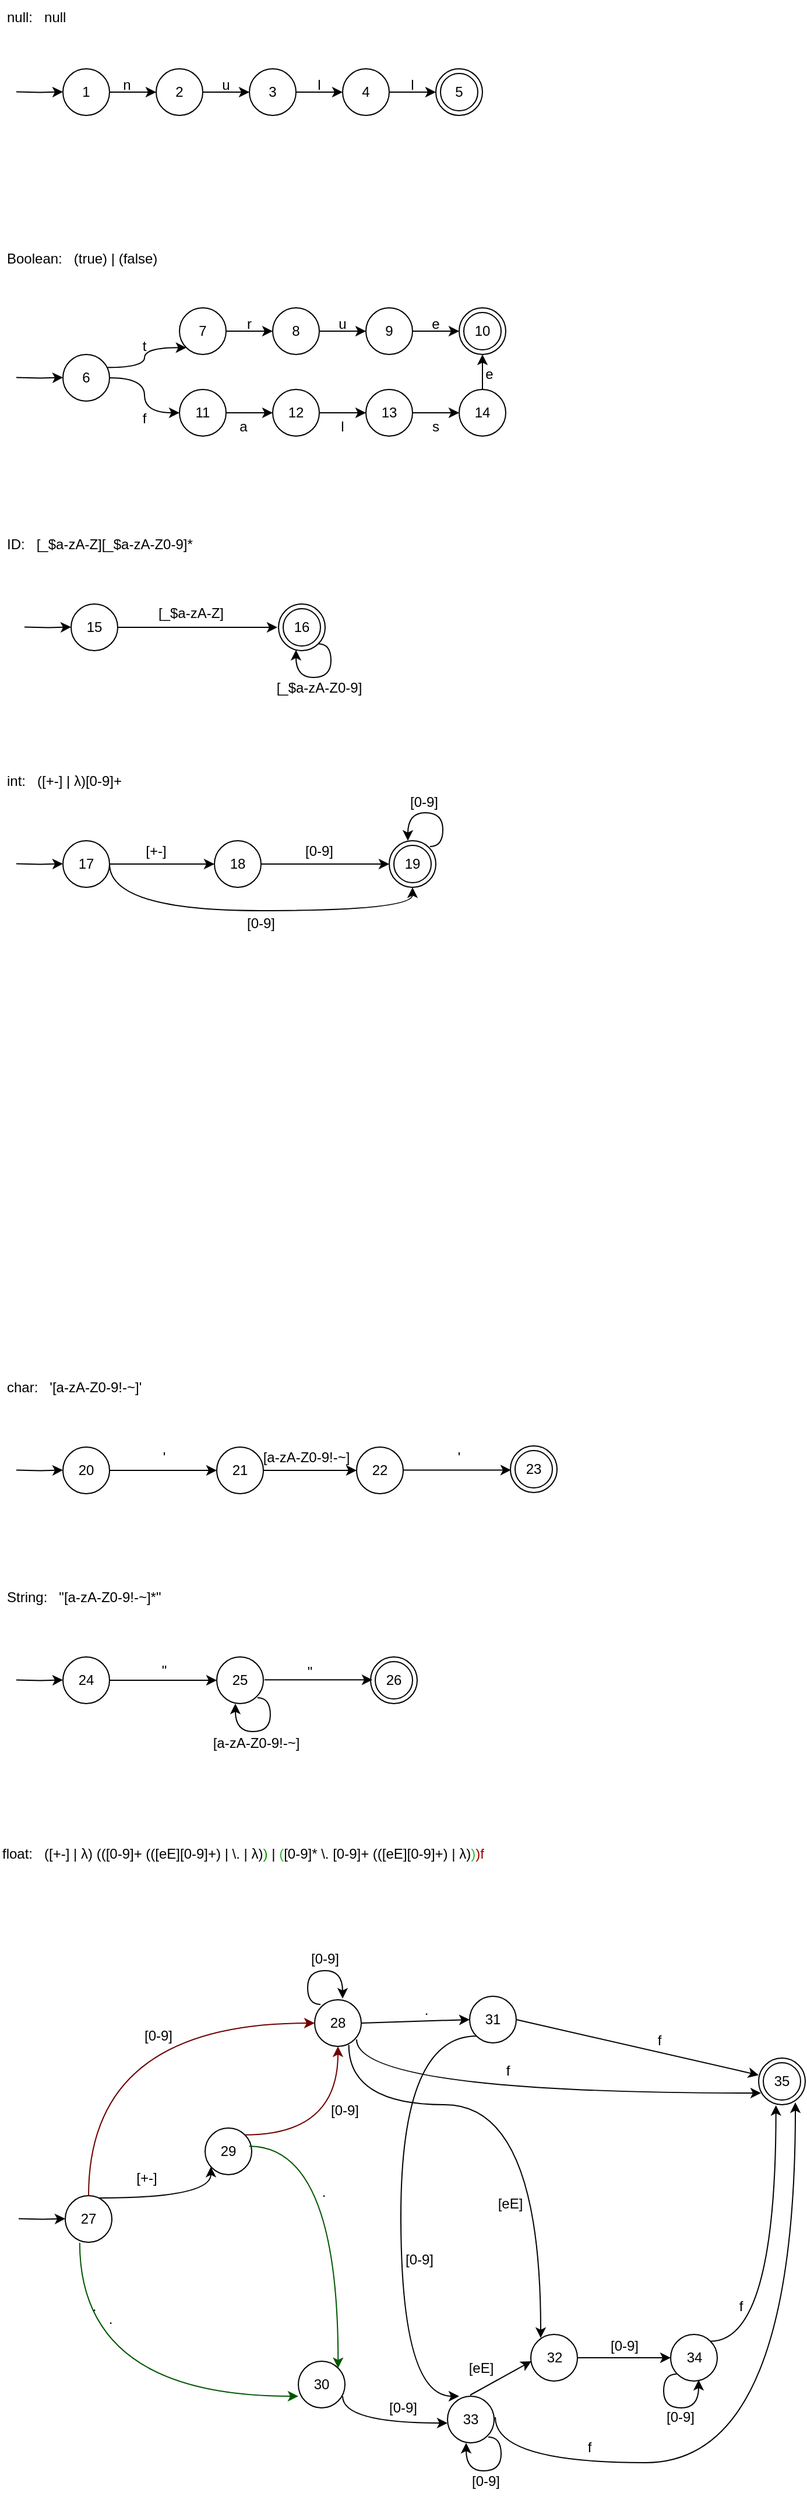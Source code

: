 <mxfile version="27.0.9">
  <diagram id="prtHgNgQTEPvFCAcTncT" name="Page-1">
    <mxGraphModel dx="1678" dy="924" grid="1" gridSize="10" guides="1" tooltips="1" connect="1" arrows="1" fold="1" page="1" pageScale="1" pageWidth="827" pageHeight="1169" math="0" shadow="0">
      <root>
        <mxCell id="0" />
        <mxCell id="1" parent="0" />
        <mxCell id="sELhnHyBY6YNZZSK1Kz5-7" value="null:&amp;nbsp; &amp;nbsp;null" style="text;html=1;align=left;verticalAlign=middle;whiteSpace=wrap;rounded=0;" parent="1" vertex="1">
          <mxGeometry x="80" y="135" width="560" height="30" as="geometry" />
        </mxCell>
        <mxCell id="sELhnHyBY6YNZZSK1Kz5-10" value="" style="edgeStyle=orthogonalEdgeStyle;rounded=0;orthogonalLoop=1;jettySize=auto;html=1;" parent="1" source="sELhnHyBY6YNZZSK1Kz5-11" edge="1">
          <mxGeometry relative="1" as="geometry">
            <mxPoint x="210" y="214" as="targetPoint" />
          </mxGeometry>
        </mxCell>
        <mxCell id="sELhnHyBY6YNZZSK1Kz5-11" value="1" style="ellipse;whiteSpace=wrap;html=1;" parent="1" vertex="1">
          <mxGeometry x="130" y="194" width="40" height="40" as="geometry" />
        </mxCell>
        <mxCell id="sELhnHyBY6YNZZSK1Kz5-15" value="" style="edgeStyle=orthogonalEdgeStyle;rounded=0;orthogonalLoop=1;jettySize=auto;html=1;" parent="1" source="sELhnHyBY6YNZZSK1Kz5-13" target="sELhnHyBY6YNZZSK1Kz5-14" edge="1">
          <mxGeometry relative="1" as="geometry" />
        </mxCell>
        <mxCell id="sELhnHyBY6YNZZSK1Kz5-13" value="2" style="ellipse;whiteSpace=wrap;html=1;" parent="1" vertex="1">
          <mxGeometry x="210" y="194" width="40" height="40" as="geometry" />
        </mxCell>
        <mxCell id="sELhnHyBY6YNZZSK1Kz5-17" value="" style="edgeStyle=orthogonalEdgeStyle;rounded=0;orthogonalLoop=1;jettySize=auto;html=1;" parent="1" source="sELhnHyBY6YNZZSK1Kz5-14" target="sELhnHyBY6YNZZSK1Kz5-16" edge="1">
          <mxGeometry relative="1" as="geometry" />
        </mxCell>
        <mxCell id="sELhnHyBY6YNZZSK1Kz5-14" value="3" style="ellipse;whiteSpace=wrap;html=1;" parent="1" vertex="1">
          <mxGeometry x="290" y="194" width="40" height="40" as="geometry" />
        </mxCell>
        <mxCell id="sELhnHyBY6YNZZSK1Kz5-21" value="" style="edgeStyle=orthogonalEdgeStyle;rounded=0;orthogonalLoop=1;jettySize=auto;html=1;" parent="1" source="sELhnHyBY6YNZZSK1Kz5-16" edge="1">
          <mxGeometry relative="1" as="geometry">
            <mxPoint x="450" y="214" as="targetPoint" />
          </mxGeometry>
        </mxCell>
        <mxCell id="sELhnHyBY6YNZZSK1Kz5-16" value="4" style="ellipse;whiteSpace=wrap;html=1;" parent="1" vertex="1">
          <mxGeometry x="370" y="194" width="40" height="40" as="geometry" />
        </mxCell>
        <mxCell id="sELhnHyBY6YNZZSK1Kz5-24" value="" style="edgeStyle=orthogonalEdgeStyle;rounded=0;orthogonalLoop=1;jettySize=auto;html=1;" parent="1" edge="1">
          <mxGeometry relative="1" as="geometry">
            <mxPoint x="130" y="213.74" as="targetPoint" />
            <mxPoint x="90" y="213.74" as="sourcePoint" />
          </mxGeometry>
        </mxCell>
        <mxCell id="sELhnHyBY6YNZZSK1Kz5-25" value="5" style="ellipse;shape=doubleEllipse;whiteSpace=wrap;html=1;aspect=fixed;" parent="1" vertex="1">
          <mxGeometry x="450" y="194" width="40" height="40" as="geometry" />
        </mxCell>
        <mxCell id="sELhnHyBY6YNZZSK1Kz5-27" value="n" style="text;html=1;align=center;verticalAlign=middle;whiteSpace=wrap;rounded=0;" parent="1" vertex="1">
          <mxGeometry x="155" y="193" width="60" height="30" as="geometry" />
        </mxCell>
        <mxCell id="sELhnHyBY6YNZZSK1Kz5-28" value="u" style="text;html=1;align=center;verticalAlign=middle;whiteSpace=wrap;rounded=0;" parent="1" vertex="1">
          <mxGeometry x="240" y="193" width="60" height="30" as="geometry" />
        </mxCell>
        <mxCell id="sELhnHyBY6YNZZSK1Kz5-29" value="l" style="text;html=1;align=center;verticalAlign=middle;whiteSpace=wrap;rounded=0;" parent="1" vertex="1">
          <mxGeometry x="320" y="193" width="60" height="30" as="geometry" />
        </mxCell>
        <mxCell id="sELhnHyBY6YNZZSK1Kz5-30" value="l" style="text;html=1;align=center;verticalAlign=middle;whiteSpace=wrap;rounded=0;" parent="1" vertex="1">
          <mxGeometry x="400" y="193" width="60" height="30" as="geometry" />
        </mxCell>
        <mxCell id="sELhnHyBY6YNZZSK1Kz5-46" value="Boolean:&amp;nbsp; &amp;nbsp;(true) | (false)" style="text;html=1;align=left;verticalAlign=middle;whiteSpace=wrap;rounded=0;" parent="1" vertex="1">
          <mxGeometry x="80" y="342" width="370" height="30" as="geometry" />
        </mxCell>
        <mxCell id="sELhnHyBY6YNZZSK1Kz5-65" value="" style="edgeStyle=orthogonalEdgeStyle;rounded=0;orthogonalLoop=1;jettySize=auto;html=1;curved=1;" parent="1" source="sELhnHyBY6YNZZSK1Kz5-48" target="sELhnHyBY6YNZZSK1Kz5-64" edge="1">
          <mxGeometry relative="1" as="geometry" />
        </mxCell>
        <mxCell id="sELhnHyBY6YNZZSK1Kz5-67" value="" style="edgeStyle=orthogonalEdgeStyle;rounded=0;orthogonalLoop=1;jettySize=auto;html=1;curved=1;entryX=0;entryY=1;entryDx=0;entryDy=0;exitX=0.94;exitY=0.279;exitDx=0;exitDy=0;exitPerimeter=0;" parent="1" source="sELhnHyBY6YNZZSK1Kz5-48" target="sELhnHyBY6YNZZSK1Kz5-50" edge="1">
          <mxGeometry relative="1" as="geometry">
            <mxPoint x="180" y="434.25" as="sourcePoint" />
            <mxPoint x="215" y="403.25" as="targetPoint" />
          </mxGeometry>
        </mxCell>
        <mxCell id="sELhnHyBY6YNZZSK1Kz5-48" value="6" style="ellipse;whiteSpace=wrap;html=1;" parent="1" vertex="1">
          <mxGeometry x="130" y="439" width="40" height="40" as="geometry" />
        </mxCell>
        <mxCell id="sELhnHyBY6YNZZSK1Kz5-49" value="" style="edgeStyle=orthogonalEdgeStyle;rounded=0;orthogonalLoop=1;jettySize=auto;html=1;" parent="1" source="sELhnHyBY6YNZZSK1Kz5-50" target="sELhnHyBY6YNZZSK1Kz5-52" edge="1">
          <mxGeometry relative="1" as="geometry" />
        </mxCell>
        <mxCell id="sELhnHyBY6YNZZSK1Kz5-50" value="7" style="ellipse;whiteSpace=wrap;html=1;" parent="1" vertex="1">
          <mxGeometry x="230" y="399" width="40" height="40" as="geometry" />
        </mxCell>
        <mxCell id="sELhnHyBY6YNZZSK1Kz5-51" value="" style="edgeStyle=orthogonalEdgeStyle;rounded=0;orthogonalLoop=1;jettySize=auto;html=1;" parent="1" source="sELhnHyBY6YNZZSK1Kz5-52" target="sELhnHyBY6YNZZSK1Kz5-54" edge="1">
          <mxGeometry relative="1" as="geometry" />
        </mxCell>
        <mxCell id="sELhnHyBY6YNZZSK1Kz5-52" value="8" style="ellipse;whiteSpace=wrap;html=1;" parent="1" vertex="1">
          <mxGeometry x="310" y="399" width="40" height="40" as="geometry" />
        </mxCell>
        <mxCell id="sELhnHyBY6YNZZSK1Kz5-53" value="" style="edgeStyle=orthogonalEdgeStyle;rounded=0;orthogonalLoop=1;jettySize=auto;html=1;" parent="1" source="sELhnHyBY6YNZZSK1Kz5-54" edge="1">
          <mxGeometry relative="1" as="geometry">
            <mxPoint x="470" y="419" as="targetPoint" />
          </mxGeometry>
        </mxCell>
        <mxCell id="sELhnHyBY6YNZZSK1Kz5-54" value="9" style="ellipse;whiteSpace=wrap;html=1;" parent="1" vertex="1">
          <mxGeometry x="390" y="399" width="40" height="40" as="geometry" />
        </mxCell>
        <mxCell id="sELhnHyBY6YNZZSK1Kz5-56" value="10" style="ellipse;shape=doubleEllipse;whiteSpace=wrap;html=1;aspect=fixed;" parent="1" vertex="1">
          <mxGeometry x="470" y="399" width="40" height="40" as="geometry" />
        </mxCell>
        <mxCell id="sELhnHyBY6YNZZSK1Kz5-57" value="t" style="text;html=1;align=center;verticalAlign=middle;whiteSpace=wrap;rounded=0;" parent="1" vertex="1">
          <mxGeometry x="170" y="417" width="60" height="30" as="geometry" />
        </mxCell>
        <mxCell id="sELhnHyBY6YNZZSK1Kz5-58" value="r" style="text;html=1;align=center;verticalAlign=middle;whiteSpace=wrap;rounded=0;" parent="1" vertex="1">
          <mxGeometry x="260" y="398" width="60" height="30" as="geometry" />
        </mxCell>
        <mxCell id="sELhnHyBY6YNZZSK1Kz5-59" value="u" style="text;html=1;align=center;verticalAlign=middle;whiteSpace=wrap;rounded=0;" parent="1" vertex="1">
          <mxGeometry x="340" y="398" width="60" height="30" as="geometry" />
        </mxCell>
        <mxCell id="sELhnHyBY6YNZZSK1Kz5-60" value="e" style="text;html=1;align=center;verticalAlign=middle;whiteSpace=wrap;rounded=0;" parent="1" vertex="1">
          <mxGeometry x="420" y="398" width="60" height="30" as="geometry" />
        </mxCell>
        <mxCell id="sELhnHyBY6YNZZSK1Kz5-69" value="" style="edgeStyle=orthogonalEdgeStyle;rounded=0;orthogonalLoop=1;jettySize=auto;html=1;" parent="1" source="sELhnHyBY6YNZZSK1Kz5-64" target="sELhnHyBY6YNZZSK1Kz5-68" edge="1">
          <mxGeometry relative="1" as="geometry" />
        </mxCell>
        <mxCell id="sELhnHyBY6YNZZSK1Kz5-64" value="11" style="ellipse;whiteSpace=wrap;html=1;" parent="1" vertex="1">
          <mxGeometry x="230" y="469" width="40" height="40" as="geometry" />
        </mxCell>
        <mxCell id="sELhnHyBY6YNZZSK1Kz5-71" value="" style="edgeStyle=orthogonalEdgeStyle;rounded=0;orthogonalLoop=1;jettySize=auto;html=1;" parent="1" source="sELhnHyBY6YNZZSK1Kz5-68" target="sELhnHyBY6YNZZSK1Kz5-70" edge="1">
          <mxGeometry relative="1" as="geometry" />
        </mxCell>
        <mxCell id="sELhnHyBY6YNZZSK1Kz5-68" value="12" style="ellipse;whiteSpace=wrap;html=1;" parent="1" vertex="1">
          <mxGeometry x="310" y="469" width="40" height="40" as="geometry" />
        </mxCell>
        <mxCell id="sELhnHyBY6YNZZSK1Kz5-73" value="" style="edgeStyle=orthogonalEdgeStyle;rounded=0;orthogonalLoop=1;jettySize=auto;html=1;" parent="1" source="sELhnHyBY6YNZZSK1Kz5-70" target="sELhnHyBY6YNZZSK1Kz5-72" edge="1">
          <mxGeometry relative="1" as="geometry" />
        </mxCell>
        <mxCell id="sELhnHyBY6YNZZSK1Kz5-70" value="13" style="ellipse;whiteSpace=wrap;html=1;" parent="1" vertex="1">
          <mxGeometry x="390" y="469" width="40" height="40" as="geometry" />
        </mxCell>
        <mxCell id="sELhnHyBY6YNZZSK1Kz5-74" value="" style="edgeStyle=orthogonalEdgeStyle;rounded=0;orthogonalLoop=1;jettySize=auto;html=1;entryX=0.5;entryY=1;entryDx=0;entryDy=0;exitX=0.583;exitY=0.017;exitDx=0;exitDy=0;exitPerimeter=0;" parent="1" source="sELhnHyBY6YNZZSK1Kz5-72" target="sELhnHyBY6YNZZSK1Kz5-56" edge="1">
          <mxGeometry relative="1" as="geometry">
            <mxPoint x="350" y="569" as="sourcePoint" />
            <mxPoint x="300" y="539" as="targetPoint" />
          </mxGeometry>
        </mxCell>
        <mxCell id="sELhnHyBY6YNZZSK1Kz5-72" value="14" style="ellipse;whiteSpace=wrap;html=1;" parent="1" vertex="1">
          <mxGeometry x="470" y="469" width="40" height="40" as="geometry" />
        </mxCell>
        <mxCell id="sELhnHyBY6YNZZSK1Kz5-77" value="f" style="text;html=1;align=center;verticalAlign=middle;whiteSpace=wrap;rounded=0;" parent="1" vertex="1">
          <mxGeometry x="170" y="479" width="60" height="30" as="geometry" />
        </mxCell>
        <mxCell id="sELhnHyBY6YNZZSK1Kz5-78" value="a" style="text;html=1;align=center;verticalAlign=middle;whiteSpace=wrap;rounded=0;" parent="1" vertex="1">
          <mxGeometry x="255" y="486" width="60" height="30" as="geometry" />
        </mxCell>
        <mxCell id="sELhnHyBY6YNZZSK1Kz5-79" value="l" style="text;html=1;align=center;verticalAlign=middle;whiteSpace=wrap;rounded=0;" parent="1" vertex="1">
          <mxGeometry x="340" y="486" width="60" height="30" as="geometry" />
        </mxCell>
        <mxCell id="sELhnHyBY6YNZZSK1Kz5-80" value="s" style="text;html=1;align=center;verticalAlign=middle;whiteSpace=wrap;rounded=0;" parent="1" vertex="1">
          <mxGeometry x="420" y="486" width="60" height="30" as="geometry" />
        </mxCell>
        <mxCell id="sELhnHyBY6YNZZSK1Kz5-81" value="e" style="text;html=1;align=center;verticalAlign=middle;whiteSpace=wrap;rounded=0;" parent="1" vertex="1">
          <mxGeometry x="466" y="441" width="60" height="30" as="geometry" />
        </mxCell>
        <mxCell id="sELhnHyBY6YNZZSK1Kz5-86" value="" style="edgeStyle=orthogonalEdgeStyle;rounded=0;orthogonalLoop=1;jettySize=auto;html=1;" parent="1" edge="1">
          <mxGeometry relative="1" as="geometry">
            <mxPoint x="130" y="458.76" as="targetPoint" />
            <mxPoint x="90" y="458.76" as="sourcePoint" />
          </mxGeometry>
        </mxCell>
        <mxCell id="sELhnHyBY6YNZZSK1Kz5-87" value="ID:&amp;nbsp; &amp;nbsp;[_$a-zA-Z][_$a-zA-Z0-9]*" style="text;html=1;align=left;verticalAlign=middle;whiteSpace=wrap;rounded=0;" parent="1" vertex="1">
          <mxGeometry x="80" y="587" width="370" height="30" as="geometry" />
        </mxCell>
        <mxCell id="sELhnHyBY6YNZZSK1Kz5-117" value="" style="edgeStyle=orthogonalEdgeStyle;rounded=0;orthogonalLoop=1;jettySize=auto;html=1;entryX=0.125;entryY=0.5;entryDx=0;entryDy=0;entryPerimeter=0;" parent="1" edge="1">
          <mxGeometry relative="1" as="geometry">
            <mxPoint x="171" y="673" as="sourcePoint" />
            <mxPoint x="314" y="673" as="targetPoint" />
          </mxGeometry>
        </mxCell>
        <mxCell id="sELhnHyBY6YNZZSK1Kz5-90" value="15" style="ellipse;whiteSpace=wrap;html=1;" parent="1" vertex="1">
          <mxGeometry x="137" y="653" width="40" height="40" as="geometry" />
        </mxCell>
        <mxCell id="sELhnHyBY6YNZZSK1Kz5-97" value="16" style="ellipse;shape=doubleEllipse;whiteSpace=wrap;html=1;aspect=fixed;" parent="1" vertex="1">
          <mxGeometry x="315" y="653" width="40" height="40" as="geometry" />
        </mxCell>
        <mxCell id="sELhnHyBY6YNZZSK1Kz5-115" value="" style="edgeStyle=orthogonalEdgeStyle;rounded=0;orthogonalLoop=1;jettySize=auto;html=1;" parent="1" edge="1">
          <mxGeometry relative="1" as="geometry">
            <mxPoint x="137" y="672.76" as="targetPoint" />
            <mxPoint x="97" y="672.76" as="sourcePoint" />
          </mxGeometry>
        </mxCell>
        <mxCell id="sELhnHyBY6YNZZSK1Kz5-118" value="&lt;span style=&quot;text-align: left;&quot;&gt;[_$a-zA-Z]&lt;/span&gt;" style="text;html=1;align=center;verticalAlign=middle;whiteSpace=wrap;rounded=0;" parent="1" vertex="1">
          <mxGeometry x="210" y="646" width="60" height="30" as="geometry" />
        </mxCell>
        <mxCell id="sELhnHyBY6YNZZSK1Kz5-119" value="" style="edgeStyle=orthogonalEdgeStyle;rounded=0;orthogonalLoop=1;jettySize=auto;html=1;curved=1;exitX=1;exitY=1;exitDx=0;exitDy=0;" parent="1" source="sELhnHyBY6YNZZSK1Kz5-97" target="sELhnHyBY6YNZZSK1Kz5-97" edge="1">
          <mxGeometry relative="1" as="geometry">
            <mxPoint x="349" y="696" as="sourcePoint" />
            <mxPoint x="330" y="696" as="targetPoint" />
            <Array as="points">
              <mxPoint x="360" y="687" />
              <mxPoint x="360" y="716" />
              <mxPoint x="330" y="716" />
            </Array>
          </mxGeometry>
        </mxCell>
        <mxCell id="sELhnHyBY6YNZZSK1Kz5-121" value="&lt;span style=&quot;text-align: left;&quot;&gt;[_$a-zA-Z0-9]&lt;/span&gt;" style="text;html=1;align=center;verticalAlign=middle;whiteSpace=wrap;rounded=0;" parent="1" vertex="1">
          <mxGeometry x="300" y="710" width="100" height="30" as="geometry" />
        </mxCell>
        <mxCell id="sELhnHyBY6YNZZSK1Kz5-122" value="int:&amp;nbsp; &amp;nbsp;([+-] | λ)[0-9]+" style="text;html=1;align=left;verticalAlign=middle;whiteSpace=wrap;rounded=0;" parent="1" vertex="1">
          <mxGeometry x="80" y="790" width="370" height="30" as="geometry" />
        </mxCell>
        <mxCell id="sELhnHyBY6YNZZSK1Kz5-132" value="" style="edgeStyle=orthogonalEdgeStyle;rounded=0;orthogonalLoop=1;jettySize=auto;html=1;" parent="1" source="sELhnHyBY6YNZZSK1Kz5-124" target="sELhnHyBY6YNZZSK1Kz5-131" edge="1">
          <mxGeometry relative="1" as="geometry" />
        </mxCell>
        <mxCell id="sELhnHyBY6YNZZSK1Kz5-138" value="" style="edgeStyle=orthogonalEdgeStyle;rounded=0;orthogonalLoop=1;jettySize=auto;html=1;curved=1;entryX=0.5;entryY=1;entryDx=0;entryDy=0;" parent="1" source="sELhnHyBY6YNZZSK1Kz5-124" target="sELhnHyBY6YNZZSK1Kz5-125" edge="1">
          <mxGeometry relative="1" as="geometry">
            <mxPoint x="150" y="996" as="targetPoint" />
            <Array as="points">
              <mxPoint x="170" y="916" />
              <mxPoint x="430" y="916" />
            </Array>
          </mxGeometry>
        </mxCell>
        <mxCell id="sELhnHyBY6YNZZSK1Kz5-124" value="17" style="ellipse;whiteSpace=wrap;html=1;" parent="1" vertex="1">
          <mxGeometry x="130" y="856" width="40" height="40" as="geometry" />
        </mxCell>
        <mxCell id="sELhnHyBY6YNZZSK1Kz5-125" value="19" style="ellipse;shape=doubleEllipse;whiteSpace=wrap;html=1;aspect=fixed;" parent="1" vertex="1">
          <mxGeometry x="410" y="856" width="40" height="40" as="geometry" />
        </mxCell>
        <mxCell id="sELhnHyBY6YNZZSK1Kz5-126" value="" style="edgeStyle=orthogonalEdgeStyle;rounded=0;orthogonalLoop=1;jettySize=auto;html=1;" parent="1" edge="1">
          <mxGeometry relative="1" as="geometry">
            <mxPoint x="130" y="875.76" as="targetPoint" />
            <mxPoint x="90" y="875.76" as="sourcePoint" />
          </mxGeometry>
        </mxCell>
        <mxCell id="sELhnHyBY6YNZZSK1Kz5-130" value="" style="edgeStyle=orthogonalEdgeStyle;rounded=0;orthogonalLoop=1;jettySize=auto;html=1;curved=1;exitX=1;exitY=1;exitDx=0;exitDy=0;" parent="1" edge="1">
          <mxGeometry relative="1" as="geometry">
            <mxPoint x="445" y="861" as="sourcePoint" />
            <mxPoint x="426" y="856" as="targetPoint" />
            <Array as="points">
              <mxPoint x="456" y="861" />
              <mxPoint x="456" y="832" />
              <mxPoint x="426" y="832" />
            </Array>
          </mxGeometry>
        </mxCell>
        <mxCell id="sELhnHyBY6YNZZSK1Kz5-133" value="" style="edgeStyle=orthogonalEdgeStyle;rounded=0;orthogonalLoop=1;jettySize=auto;html=1;" parent="1" source="sELhnHyBY6YNZZSK1Kz5-131" target="sELhnHyBY6YNZZSK1Kz5-125" edge="1">
          <mxGeometry relative="1" as="geometry" />
        </mxCell>
        <mxCell id="sELhnHyBY6YNZZSK1Kz5-131" value="18" style="ellipse;whiteSpace=wrap;html=1;" parent="1" vertex="1">
          <mxGeometry x="260" y="856" width="40" height="40" as="geometry" />
        </mxCell>
        <mxCell id="sELhnHyBY6YNZZSK1Kz5-134" value="&lt;span style=&quot;text-align: left;&quot;&gt;[+-]&lt;/span&gt;" style="text;html=1;align=center;verticalAlign=middle;whiteSpace=wrap;rounded=0;" parent="1" vertex="1">
          <mxGeometry x="180" y="850" width="60" height="30" as="geometry" />
        </mxCell>
        <mxCell id="sELhnHyBY6YNZZSK1Kz5-135" value="&lt;span style=&quot;text-align: left;&quot;&gt;[0-9]&lt;/span&gt;" style="text;html=1;align=center;verticalAlign=middle;whiteSpace=wrap;rounded=0;" parent="1" vertex="1">
          <mxGeometry x="320" y="850" width="60" height="30" as="geometry" />
        </mxCell>
        <mxCell id="sELhnHyBY6YNZZSK1Kz5-136" value="&lt;span style=&quot;text-align: left;&quot;&gt;[0-9]&lt;/span&gt;" style="text;html=1;align=center;verticalAlign=middle;whiteSpace=wrap;rounded=0;" parent="1" vertex="1">
          <mxGeometry x="420" y="808" width="40" height="30" as="geometry" />
        </mxCell>
        <mxCell id="sELhnHyBY6YNZZSK1Kz5-139" value="&lt;span style=&quot;text-align: left;&quot;&gt;[0-9]&lt;/span&gt;" style="text;html=1;align=center;verticalAlign=middle;whiteSpace=wrap;rounded=0;" parent="1" vertex="1">
          <mxGeometry x="270" y="912" width="60" height="30" as="geometry" />
        </mxCell>
        <mxCell id="sELhnHyBY6YNZZSK1Kz5-293" value="" style="edgeStyle=orthogonalEdgeStyle;rounded=0;orthogonalLoop=1;jettySize=auto;html=1;curved=1;" parent="1" source="sELhnHyBY6YNZZSK1Kz5-281" target="sELhnHyBY6YNZZSK1Kz5-292" edge="1">
          <mxGeometry relative="1" as="geometry">
            <Array as="points">
              <mxPoint x="257" y="2020" />
            </Array>
          </mxGeometry>
        </mxCell>
        <mxCell id="sELhnHyBY6YNZZSK1Kz5-281" value="27" style="ellipse;whiteSpace=wrap;html=1;" parent="1" vertex="1">
          <mxGeometry x="132" y="2018" width="40" height="40" as="geometry" />
        </mxCell>
        <mxCell id="sELhnHyBY6YNZZSK1Kz5-283" value="" style="edgeStyle=orthogonalEdgeStyle;rounded=0;orthogonalLoop=1;jettySize=auto;html=1;" parent="1" edge="1">
          <mxGeometry relative="1" as="geometry">
            <mxPoint x="132" y="2037.76" as="targetPoint" />
            <mxPoint x="92" y="2037.76" as="sourcePoint" />
          </mxGeometry>
        </mxCell>
        <mxCell id="sELhnHyBY6YNZZSK1Kz5-314" value="" style="edgeStyle=orthogonalEdgeStyle;rounded=0;orthogonalLoop=1;jettySize=auto;html=1;curved=1;exitX=1;exitY=0;exitDx=0;exitDy=0;fillColor=#a20025;strokeColor=#6F0000;" parent="1" source="sELhnHyBY6YNZZSK1Kz5-292" target="sELhnHyBY6YNZZSK1Kz5-313" edge="1">
          <mxGeometry relative="1" as="geometry" />
        </mxCell>
        <mxCell id="sELhnHyBY6YNZZSK1Kz5-292" value="29" style="ellipse;whiteSpace=wrap;html=1;" parent="1" vertex="1">
          <mxGeometry x="252" y="1960" width="40" height="40" as="geometry" />
        </mxCell>
        <mxCell id="sELhnHyBY6YNZZSK1Kz5-296" value="&lt;div style=&quot;text-align: left;&quot;&gt;&lt;span style=&quot;background-color: transparent; color: light-dark(rgb(0, 0, 0), rgb(255, 255, 255));&quot;&gt;[+-]&lt;/span&gt;&lt;/div&gt;" style="text;html=1;align=center;verticalAlign=middle;whiteSpace=wrap;rounded=0;" parent="1" vertex="1">
          <mxGeometry x="172" y="1988" width="60" height="30" as="geometry" />
        </mxCell>
        <mxCell id="sELhnHyBY6YNZZSK1Kz5-302" value="30" style="ellipse;whiteSpace=wrap;html=1;strokeColor=light-dark(#000000,#00CC00);" parent="1" vertex="1">
          <mxGeometry x="332" y="2160" width="40" height="40" as="geometry" />
        </mxCell>
        <mxCell id="sELhnHyBY6YNZZSK1Kz5-304" value="" style="edgeStyle=orthogonalEdgeStyle;rounded=0;orthogonalLoop=1;jettySize=auto;html=1;fillColor=#008a00;strokeColor=#005700;curved=1;exitX=0.945;exitY=0.39;exitDx=0;exitDy=0;exitPerimeter=0;entryX=1;entryY=0;entryDx=0;entryDy=0;" parent="1" source="sELhnHyBY6YNZZSK1Kz5-292" target="sELhnHyBY6YNZZSK1Kz5-302" edge="1">
          <mxGeometry relative="1" as="geometry">
            <mxPoint x="292" y="1976" as="sourcePoint" />
            <mxPoint x="352" y="2058" as="targetPoint" />
          </mxGeometry>
        </mxCell>
        <mxCell id="sELhnHyBY6YNZZSK1Kz5-305" value="" style="edgeStyle=orthogonalEdgeStyle;rounded=0;orthogonalLoop=1;jettySize=auto;html=1;fillColor=#008a00;strokeColor=#005700;curved=1;exitX=0.185;exitY=1.01;exitDx=0;exitDy=0;exitPerimeter=0;" parent="1" edge="1">
          <mxGeometry relative="1" as="geometry">
            <mxPoint x="144.4" y="2058.4" as="sourcePoint" />
            <mxPoint x="332" y="2190" as="targetPoint" />
            <Array as="points">
              <mxPoint x="144" y="2190" />
            </Array>
          </mxGeometry>
        </mxCell>
        <mxCell id="sELhnHyBY6YNZZSK1Kz5-306" value="&lt;div style=&quot;text-align: left;&quot;&gt;&lt;span style=&quot;background-color: transparent;&quot;&gt;&lt;font style=&quot;color: light-dark(rgb(0, 0, 0), rgb(0, 204, 0));&quot;&gt;.&lt;/font&gt;&lt;/span&gt;&lt;/div&gt;" style="text;html=1;align=center;verticalAlign=middle;whiteSpace=wrap;rounded=0;" parent="1" vertex="1">
          <mxGeometry x="324" y="2000" width="60" height="30" as="geometry" />
        </mxCell>
        <mxCell id="sELhnHyBY6YNZZSK1Kz5-311" value="&lt;div style=&quot;text-align: left;&quot;&gt;&lt;span style=&quot;background-color: transparent;&quot;&gt;&lt;font style=&quot;color: light-dark(rgb(0, 0, 0), rgb(0, 204, 0));&quot;&gt;.&lt;/font&gt;&lt;/span&gt;&lt;/div&gt;" style="text;html=1;align=center;verticalAlign=middle;whiteSpace=wrap;rounded=0;" parent="1" vertex="1">
          <mxGeometry x="127" y="2098" width="60" height="30" as="geometry" />
        </mxCell>
        <mxCell id="sELhnHyBY6YNZZSK1Kz5-312" value="&lt;div style=&quot;text-align: left;&quot;&gt;&lt;span style=&quot;background-color: transparent;&quot;&gt;&lt;font style=&quot;color: light-dark(rgb(0, 0, 0), rgb(0, 204, 0));&quot;&gt;.&lt;/font&gt;&lt;/span&gt;&lt;/div&gt;" style="text;html=1;align=center;verticalAlign=middle;whiteSpace=wrap;rounded=0;" parent="1" vertex="1">
          <mxGeometry x="141" y="2109" width="60" height="30" as="geometry" />
        </mxCell>
        <mxCell id="sELhnHyBY6YNZZSK1Kz5-313" value="28" style="ellipse;whiteSpace=wrap;html=1;strokeColor=light-dark(#000000,#FF3333);" parent="1" vertex="1">
          <mxGeometry x="346" y="1850" width="40" height="40" as="geometry" />
        </mxCell>
        <mxCell id="sELhnHyBY6YNZZSK1Kz5-315" value="" style="edgeStyle=orthogonalEdgeStyle;rounded=0;orthogonalLoop=1;jettySize=auto;html=1;curved=1;exitX=0.5;exitY=0;exitDx=0;exitDy=0;fillColor=#a20025;strokeColor=#6F0000;entryX=0;entryY=0.5;entryDx=0;entryDy=0;" parent="1" source="sELhnHyBY6YNZZSK1Kz5-281" target="sELhnHyBY6YNZZSK1Kz5-313" edge="1">
          <mxGeometry relative="1" as="geometry">
            <mxPoint x="132" y="1976" as="sourcePoint" />
            <mxPoint x="212" y="1900" as="targetPoint" />
          </mxGeometry>
        </mxCell>
        <mxCell id="sELhnHyBY6YNZZSK1Kz5-316" value="&lt;div style=&quot;text-align: left;&quot;&gt;&lt;span style=&quot;background-color: transparent;&quot;&gt;&lt;font style=&quot;color: light-dark(rgb(0, 0, 0), rgb(255, 51, 51));&quot;&gt;[0-9]&lt;/font&gt;&lt;/span&gt;&lt;/div&gt;" style="text;html=1;align=center;verticalAlign=middle;whiteSpace=wrap;rounded=0;" parent="1" vertex="1">
          <mxGeometry x="182" y="1866" width="60" height="30" as="geometry" />
        </mxCell>
        <mxCell id="sELhnHyBY6YNZZSK1Kz5-317" value="&lt;div style=&quot;text-align: left;&quot;&gt;&lt;span style=&quot;background-color: transparent;&quot;&gt;&lt;font style=&quot;color: light-dark(rgb(0, 0, 0), rgb(255, 51, 51));&quot;&gt;[0-9]&lt;/font&gt;&lt;/span&gt;&lt;/div&gt;" style="text;html=1;align=center;verticalAlign=middle;whiteSpace=wrap;rounded=0;" parent="1" vertex="1">
          <mxGeometry x="342" y="1930" width="60" height="30" as="geometry" />
        </mxCell>
        <mxCell id="sELhnHyBY6YNZZSK1Kz5-318" value="&lt;div style=&quot;text-align: left;&quot;&gt;&lt;span style=&quot;background-color: transparent; color: light-dark(rgb(0, 0, 0), rgb(255, 255, 255));&quot;&gt;[0-9]&lt;/span&gt;&lt;/div&gt;" style="text;html=1;align=center;verticalAlign=middle;whiteSpace=wrap;rounded=0;" parent="1" vertex="1">
          <mxGeometry x="325" y="1800" width="60" height="30" as="geometry" />
        </mxCell>
        <mxCell id="sELhnHyBY6YNZZSK1Kz5-319" value="" style="edgeStyle=orthogonalEdgeStyle;rounded=0;orthogonalLoop=1;jettySize=auto;html=1;curved=1;exitX=1;exitY=1;exitDx=0;exitDy=0;" parent="1" edge="1">
          <mxGeometry relative="1" as="geometry">
            <mxPoint x="351" y="1853.97" as="sourcePoint" />
            <mxPoint x="370" y="1848.97" as="targetPoint" />
            <Array as="points">
              <mxPoint x="340" y="1853.97" />
              <mxPoint x="340" y="1824.97" />
              <mxPoint x="370" y="1824.97" />
            </Array>
          </mxGeometry>
        </mxCell>
        <mxCell id="sELhnHyBY6YNZZSK1Kz5-321" value="31" style="ellipse;whiteSpace=wrap;html=1;" parent="1" vertex="1">
          <mxGeometry x="479" y="1847" width="40" height="40" as="geometry" />
        </mxCell>
        <mxCell id="sELhnHyBY6YNZZSK1Kz5-326" value="" style="rounded=0;orthogonalLoop=1;jettySize=auto;html=1;exitX=0.733;exitY=0.967;exitDx=0;exitDy=0;exitPerimeter=0;edgeStyle=orthogonalEdgeStyle;curved=1;" parent="1" source="sELhnHyBY6YNZZSK1Kz5-313" edge="1">
          <mxGeometry relative="1" as="geometry">
            <mxPoint x="392" y="1860" as="sourcePoint" />
            <mxPoint x="540" y="2140" as="targetPoint" />
            <Array as="points">
              <mxPoint x="375" y="1940" />
              <mxPoint x="540" y="1940" />
            </Array>
          </mxGeometry>
        </mxCell>
        <mxCell id="sELhnHyBY6YNZZSK1Kz5-327" value="&lt;div style=&quot;text-align: left;&quot;&gt;[eE]&lt;/div&gt;" style="text;html=1;align=center;verticalAlign=middle;whiteSpace=wrap;rounded=0;" parent="1" vertex="1">
          <mxGeometry x="484" y="2010" width="60" height="30" as="geometry" />
        </mxCell>
        <mxCell id="sELhnHyBY6YNZZSK1Kz5-328" value="" style="rounded=0;orthogonalLoop=1;jettySize=auto;html=1;exitX=1;exitY=0.5;exitDx=0;exitDy=0;entryX=0;entryY=0.5;entryDx=0;entryDy=0;" parent="1" source="sELhnHyBY6YNZZSK1Kz5-313" target="sELhnHyBY6YNZZSK1Kz5-321" edge="1">
          <mxGeometry relative="1" as="geometry">
            <mxPoint x="395" y="1870" as="sourcePoint" />
            <mxPoint x="491" y="1819" as="targetPoint" />
          </mxGeometry>
        </mxCell>
        <mxCell id="sELhnHyBY6YNZZSK1Kz5-329" value="&lt;div style=&quot;text-align: left;&quot;&gt;&lt;span style=&quot;background-color: transparent; color: light-dark(rgb(0, 0, 0), rgb(255, 255, 255));&quot;&gt;.&lt;/span&gt;&lt;/div&gt;" style="text;html=1;align=center;verticalAlign=middle;whiteSpace=wrap;rounded=0;" parent="1" vertex="1">
          <mxGeometry x="412" y="1844" width="60" height="30" as="geometry" />
        </mxCell>
        <mxCell id="sELhnHyBY6YNZZSK1Kz5-330" value="35" style="ellipse;shape=doubleEllipse;whiteSpace=wrap;html=1;aspect=fixed;" parent="1" vertex="1">
          <mxGeometry x="727" y="1900" width="40" height="40" as="geometry" />
        </mxCell>
        <mxCell id="sELhnHyBY6YNZZSK1Kz5-334" value="" style="edgeStyle=orthogonalEdgeStyle;rounded=0;orthogonalLoop=1;jettySize=auto;html=1;curved=1;exitX=0.975;exitY=0.851;exitDx=0;exitDy=0;exitPerimeter=0;" parent="1" edge="1">
          <mxGeometry relative="1" as="geometry">
            <mxPoint x="382.0" y="1884.04" as="sourcePoint" />
            <mxPoint x="729" y="1930" as="targetPoint" />
            <Array as="points">
              <mxPoint x="382" y="1930" />
            </Array>
          </mxGeometry>
        </mxCell>
        <mxCell id="sELhnHyBY6YNZZSK1Kz5-336" value="" style="rounded=0;orthogonalLoop=1;jettySize=auto;html=1;exitX=1;exitY=0.5;exitDx=0;exitDy=0;entryX=0.001;entryY=0.365;entryDx=0;entryDy=0;entryPerimeter=0;" parent="1" source="sELhnHyBY6YNZZSK1Kz5-321" target="sELhnHyBY6YNZZSK1Kz5-330" edge="1">
          <mxGeometry relative="1" as="geometry">
            <mxPoint x="529" y="1877" as="sourcePoint" />
            <mxPoint x="622" y="1874" as="targetPoint" />
          </mxGeometry>
        </mxCell>
        <mxCell id="sELhnHyBY6YNZZSK1Kz5-339" value="&lt;div style=&quot;text-align: left;&quot;&gt;&lt;span style=&quot;background-color: transparent; color: light-dark(rgb(0, 0, 0), rgb(255, 255, 255));&quot;&gt;f&lt;/span&gt;&lt;/div&gt;" style="text;html=1;align=center;verticalAlign=middle;whiteSpace=wrap;rounded=0;" parent="1" vertex="1">
          <mxGeometry x="612" y="1870" width="60" height="30" as="geometry" />
        </mxCell>
        <mxCell id="sELhnHyBY6YNZZSK1Kz5-340" value="&lt;div style=&quot;text-align: left;&quot;&gt;&lt;span style=&quot;background-color: transparent; color: light-dark(rgb(0, 0, 0), rgb(255, 255, 255));&quot;&gt;f&lt;/span&gt;&lt;/div&gt;" style="text;html=1;align=center;verticalAlign=middle;whiteSpace=wrap;rounded=0;" parent="1" vertex="1">
          <mxGeometry x="482" y="1896" width="60" height="30" as="geometry" />
        </mxCell>
        <mxCell id="sELhnHyBY6YNZZSK1Kz5-341" value="" style="edgeStyle=orthogonalEdgeStyle;rounded=0;orthogonalLoop=1;jettySize=auto;html=1;curved=1;" parent="1" edge="1">
          <mxGeometry relative="1" as="geometry">
            <mxPoint x="370" y="2190" as="sourcePoint" />
            <mxPoint x="460" y="2213" as="targetPoint" />
            <Array as="points">
              <mxPoint x="370" y="2213" />
            </Array>
          </mxGeometry>
        </mxCell>
        <mxCell id="sELhnHyBY6YNZZSK1Kz5-342" value="&lt;div style=&quot;text-align: left;&quot;&gt;&lt;span style=&quot;background-color: transparent; color: light-dark(rgb(0, 0, 0), rgb(255, 255, 255));&quot;&gt;[0-9]&lt;/span&gt;&lt;/div&gt;" style="text;html=1;align=center;verticalAlign=middle;whiteSpace=wrap;rounded=0;" parent="1" vertex="1">
          <mxGeometry x="392" y="2185" width="60" height="30" as="geometry" />
        </mxCell>
        <mxCell id="sELhnHyBY6YNZZSK1Kz5-343" value="33" style="ellipse;whiteSpace=wrap;html=1;" parent="1" vertex="1">
          <mxGeometry x="460" y="2190" width="40" height="40" as="geometry" />
        </mxCell>
        <mxCell id="sELhnHyBY6YNZZSK1Kz5-344" value="" style="edgeStyle=orthogonalEdgeStyle;rounded=0;orthogonalLoop=1;jettySize=auto;html=1;curved=1;exitX=1;exitY=1;exitDx=0;exitDy=0;" parent="1" edge="1">
          <mxGeometry relative="1" as="geometry">
            <mxPoint x="495.0" y="2225.03" as="sourcePoint" />
            <mxPoint x="476.0" y="2230.03" as="targetPoint" />
            <Array as="points">
              <mxPoint x="506.0" y="2225.03" />
              <mxPoint x="506.0" y="2254.03" />
              <mxPoint x="476.0" y="2254.03" />
            </Array>
          </mxGeometry>
        </mxCell>
        <mxCell id="sELhnHyBY6YNZZSK1Kz5-345" value="&lt;div style=&quot;text-align: left;&quot;&gt;&lt;span style=&quot;background-color: transparent; color: light-dark(rgb(0, 0, 0), rgb(255, 255, 255));&quot;&gt;[0-9]&lt;/span&gt;&lt;/div&gt;" style="text;html=1;align=center;verticalAlign=middle;whiteSpace=wrap;rounded=0;" parent="1" vertex="1">
          <mxGeometry x="463" y="2248" width="60" height="30" as="geometry" />
        </mxCell>
        <mxCell id="sELhnHyBY6YNZZSK1Kz5-346" value="" style="edgeStyle=orthogonalEdgeStyle;rounded=0;orthogonalLoop=1;jettySize=auto;html=1;" parent="1" source="sELhnHyBY6YNZZSK1Kz5-347" target="sELhnHyBY6YNZZSK1Kz5-348" edge="1">
          <mxGeometry relative="1" as="geometry" />
        </mxCell>
        <mxCell id="sELhnHyBY6YNZZSK1Kz5-347" value="32" style="ellipse;whiteSpace=wrap;html=1;" parent="1" vertex="1">
          <mxGeometry x="531.5" y="2137" width="40" height="40" as="geometry" />
        </mxCell>
        <mxCell id="sELhnHyBY6YNZZSK1Kz5-348" value="34" style="ellipse;whiteSpace=wrap;html=1;" parent="1" vertex="1">
          <mxGeometry x="651.5" y="2137" width="40" height="40" as="geometry" />
        </mxCell>
        <mxCell id="sELhnHyBY6YNZZSK1Kz5-349" value="" style="rounded=0;orthogonalLoop=1;jettySize=auto;html=1;exitX=0.96;exitY=0.277;exitDx=0;exitDy=0;exitPerimeter=0;" parent="1" edge="1">
          <mxGeometry relative="1" as="geometry">
            <mxPoint x="479.5" y="2189" as="sourcePoint" />
            <mxPoint x="532" y="2160" as="targetPoint" />
          </mxGeometry>
        </mxCell>
        <mxCell id="sELhnHyBY6YNZZSK1Kz5-351" value="" style="edgeStyle=orthogonalEdgeStyle;rounded=0;orthogonalLoop=1;jettySize=auto;html=1;curved=1;exitX=1;exitY=1;exitDx=0;exitDy=0;" parent="1" edge="1">
          <mxGeometry relative="1" as="geometry">
            <mxPoint x="656.5" y="2171.029" as="sourcePoint" />
            <mxPoint x="675.5" y="2176.029" as="targetPoint" />
            <Array as="points">
              <mxPoint x="645.5" y="2171.029" />
              <mxPoint x="645.5" y="2200.029" />
              <mxPoint x="675.5" y="2200.029" />
            </Array>
          </mxGeometry>
        </mxCell>
        <mxCell id="sELhnHyBY6YNZZSK1Kz5-352" value="&lt;div style=&quot;text-align: left;&quot;&gt;&lt;span style=&quot;background-color: transparent; color: light-dark(rgb(0, 0, 0), rgb(255, 255, 255));&quot;&gt;[0-9]&lt;/span&gt;&lt;/div&gt;" style="text;html=1;align=center;verticalAlign=middle;whiteSpace=wrap;rounded=0;" parent="1" vertex="1">
          <mxGeometry x="629.5" y="2193" width="60" height="30" as="geometry" />
        </mxCell>
        <mxCell id="sELhnHyBY6YNZZSK1Kz5-353" value="&lt;div style=&quot;text-align: left;&quot;&gt;&lt;span style=&quot;background-color: transparent; color: light-dark(rgb(0, 0, 0), rgb(255, 255, 255));&quot;&gt;[0-9]&lt;/span&gt;&lt;/div&gt;" style="text;html=1;align=center;verticalAlign=middle;whiteSpace=wrap;rounded=0;" parent="1" vertex="1">
          <mxGeometry x="581.5" y="2132" width="60" height="30" as="geometry" />
        </mxCell>
        <mxCell id="sELhnHyBY6YNZZSK1Kz5-354" value="" style="edgeStyle=orthogonalEdgeStyle;rounded=0;orthogonalLoop=1;jettySize=auto;html=1;curved=1;exitX=0.975;exitY=0.851;exitDx=0;exitDy=0;exitPerimeter=0;entryX=0.788;entryY=1.025;entryDx=0;entryDy=0;entryPerimeter=0;" parent="1" edge="1">
          <mxGeometry relative="1" as="geometry">
            <mxPoint x="501.0" y="2208" as="sourcePoint" />
            <mxPoint x="758.52" y="1938.0" as="targetPoint" />
            <Array as="points">
              <mxPoint x="501" y="2247" />
              <mxPoint x="759" y="2247" />
            </Array>
          </mxGeometry>
        </mxCell>
        <mxCell id="sELhnHyBY6YNZZSK1Kz5-356" value="" style="edgeStyle=orthogonalEdgeStyle;rounded=0;orthogonalLoop=1;jettySize=auto;html=1;curved=1;entryX=0.246;entryY=1.011;entryDx=0;entryDy=0;entryPerimeter=0;exitX=1;exitY=0;exitDx=0;exitDy=0;" parent="1" source="sELhnHyBY6YNZZSK1Kz5-348" edge="1">
          <mxGeometry relative="1" as="geometry">
            <mxPoint x="687" y="2140" as="sourcePoint" />
            <mxPoint x="741.84" y="1940.44" as="targetPoint" />
            <Array as="points">
              <mxPoint x="742" y="2143" />
            </Array>
          </mxGeometry>
        </mxCell>
        <mxCell id="sELhnHyBY6YNZZSK1Kz5-357" value="&lt;div style=&quot;text-align: left;&quot;&gt;&lt;span style=&quot;background-color: transparent; color: light-dark(rgb(0, 0, 0), rgb(255, 255, 255));&quot;&gt;f&lt;/span&gt;&lt;/div&gt;" style="text;html=1;align=center;verticalAlign=middle;whiteSpace=wrap;rounded=0;" parent="1" vertex="1">
          <mxGeometry x="552" y="2219" width="60" height="30" as="geometry" />
        </mxCell>
        <mxCell id="sELhnHyBY6YNZZSK1Kz5-358" value="&lt;div style=&quot;text-align: left;&quot;&gt;&lt;span style=&quot;background-color: transparent; color: light-dark(rgb(0, 0, 0), rgb(255, 255, 255));&quot;&gt;f&lt;/span&gt;&lt;/div&gt;" style="text;html=1;align=center;verticalAlign=middle;whiteSpace=wrap;rounded=0;" parent="1" vertex="1">
          <mxGeometry x="682" y="2098" width="60" height="30" as="geometry" />
        </mxCell>
        <mxCell id="sELhnHyBY6YNZZSK1Kz5-359" value="char:&amp;nbsp; &amp;nbsp;&#39;[a-zA-Z0-9!-~]&#39;" style="text;html=1;align=left;verticalAlign=middle;whiteSpace=wrap;rounded=0;" parent="1" vertex="1">
          <mxGeometry x="80" y="1310" width="370" height="30" as="geometry" />
        </mxCell>
        <mxCell id="sELhnHyBY6YNZZSK1Kz5-375" value="" style="edgeStyle=orthogonalEdgeStyle;rounded=0;orthogonalLoop=1;jettySize=auto;html=1;" parent="1" source="sELhnHyBY6YNZZSK1Kz5-362" target="sELhnHyBY6YNZZSK1Kz5-374" edge="1">
          <mxGeometry relative="1" as="geometry" />
        </mxCell>
        <mxCell id="sELhnHyBY6YNZZSK1Kz5-362" value="20" style="ellipse;whiteSpace=wrap;html=1;" parent="1" vertex="1">
          <mxGeometry x="130" y="1376" width="40" height="40" as="geometry" />
        </mxCell>
        <mxCell id="sELhnHyBY6YNZZSK1Kz5-363" value="23" style="ellipse;shape=doubleEllipse;whiteSpace=wrap;html=1;aspect=fixed;" parent="1" vertex="1">
          <mxGeometry x="514" y="1375" width="40" height="40" as="geometry" />
        </mxCell>
        <mxCell id="sELhnHyBY6YNZZSK1Kz5-364" value="" style="edgeStyle=orthogonalEdgeStyle;rounded=0;orthogonalLoop=1;jettySize=auto;html=1;" parent="1" edge="1">
          <mxGeometry relative="1" as="geometry">
            <mxPoint x="130" y="1395.76" as="targetPoint" />
            <mxPoint x="90" y="1395.76" as="sourcePoint" />
          </mxGeometry>
        </mxCell>
        <mxCell id="sELhnHyBY6YNZZSK1Kz5-366" value="" style="edgeStyle=orthogonalEdgeStyle;rounded=0;orthogonalLoop=1;jettySize=auto;html=1;" parent="1" edge="1">
          <mxGeometry relative="1" as="geometry">
            <mxPoint x="422" y="1395.7" as="sourcePoint" />
            <mxPoint x="514.5" y="1395.7" as="targetPoint" />
          </mxGeometry>
        </mxCell>
        <mxCell id="sELhnHyBY6YNZZSK1Kz5-368" value="&lt;div style=&quot;text-align: left;&quot;&gt;&lt;span style=&quot;background-color: transparent; color: light-dark(rgb(0, 0, 0), rgb(255, 255, 255));&quot;&gt;&#39;&lt;/span&gt;&lt;/div&gt;" style="text;html=1;align=center;verticalAlign=middle;whiteSpace=wrap;rounded=0;" parent="1" vertex="1">
          <mxGeometry x="440" y="1370" width="60" height="30" as="geometry" />
        </mxCell>
        <mxCell id="sELhnHyBY6YNZZSK1Kz5-372" value="&lt;span style=&quot;text-align: left;&quot;&gt;[a-zA-Z0-9!-~]&lt;/span&gt;" style="text;html=1;align=center;verticalAlign=middle;whiteSpace=wrap;rounded=0;" parent="1" vertex="1">
          <mxGeometry x="294" y="1370" width="90" height="30" as="geometry" />
        </mxCell>
        <mxCell id="sELhnHyBY6YNZZSK1Kz5-378" value="" style="edgeStyle=orthogonalEdgeStyle;rounded=0;orthogonalLoop=1;jettySize=auto;html=1;" parent="1" source="sELhnHyBY6YNZZSK1Kz5-374" target="sELhnHyBY6YNZZSK1Kz5-377" edge="1">
          <mxGeometry relative="1" as="geometry" />
        </mxCell>
        <mxCell id="sELhnHyBY6YNZZSK1Kz5-374" value="21" style="ellipse;whiteSpace=wrap;html=1;" parent="1" vertex="1">
          <mxGeometry x="262" y="1376" width="40" height="40" as="geometry" />
        </mxCell>
        <mxCell id="sELhnHyBY6YNZZSK1Kz5-377" value="22" style="ellipse;whiteSpace=wrap;html=1;" parent="1" vertex="1">
          <mxGeometry x="382" y="1376" width="40" height="40" as="geometry" />
        </mxCell>
        <mxCell id="sELhnHyBY6YNZZSK1Kz5-379" value="&lt;div style=&quot;text-align: left;&quot;&gt;&lt;span style=&quot;background-color: transparent; color: light-dark(rgb(0, 0, 0), rgb(255, 255, 255));&quot;&gt;&#39;&lt;/span&gt;&lt;/div&gt;" style="text;html=1;align=center;verticalAlign=middle;whiteSpace=wrap;rounded=0;" parent="1" vertex="1">
          <mxGeometry x="187" y="1370" width="60" height="30" as="geometry" />
        </mxCell>
        <mxCell id="sELhnHyBY6YNZZSK1Kz5-380" value="String:&amp;nbsp; &amp;nbsp;&quot;[a-zA-Z0-9!-~]*&quot;" style="text;html=1;align=left;verticalAlign=middle;whiteSpace=wrap;rounded=0;" parent="1" vertex="1">
          <mxGeometry x="80" y="1490" width="370" height="30" as="geometry" />
        </mxCell>
        <mxCell id="sELhnHyBY6YNZZSK1Kz5-381" value="" style="edgeStyle=orthogonalEdgeStyle;rounded=0;orthogonalLoop=1;jettySize=auto;html=1;" parent="1" source="sELhnHyBY6YNZZSK1Kz5-382" target="sELhnHyBY6YNZZSK1Kz5-389" edge="1">
          <mxGeometry relative="1" as="geometry" />
        </mxCell>
        <mxCell id="sELhnHyBY6YNZZSK1Kz5-382" value="24" style="ellipse;whiteSpace=wrap;html=1;" parent="1" vertex="1">
          <mxGeometry x="130" y="1556" width="40" height="40" as="geometry" />
        </mxCell>
        <mxCell id="sELhnHyBY6YNZZSK1Kz5-383" value="26" style="ellipse;shape=doubleEllipse;whiteSpace=wrap;html=1;aspect=fixed;" parent="1" vertex="1">
          <mxGeometry x="394" y="1556" width="40" height="40" as="geometry" />
        </mxCell>
        <mxCell id="sELhnHyBY6YNZZSK1Kz5-384" value="" style="edgeStyle=orthogonalEdgeStyle;rounded=0;orthogonalLoop=1;jettySize=auto;html=1;" parent="1" edge="1">
          <mxGeometry relative="1" as="geometry">
            <mxPoint x="130" y="1575.76" as="targetPoint" />
            <mxPoint x="90" y="1575.76" as="sourcePoint" />
          </mxGeometry>
        </mxCell>
        <mxCell id="sELhnHyBY6YNZZSK1Kz5-385" value="" style="edgeStyle=orthogonalEdgeStyle;rounded=0;orthogonalLoop=1;jettySize=auto;html=1;" parent="1" edge="1">
          <mxGeometry relative="1" as="geometry">
            <mxPoint x="303" y="1575.63" as="sourcePoint" />
            <mxPoint x="395.5" y="1575.63" as="targetPoint" />
          </mxGeometry>
        </mxCell>
        <mxCell id="sELhnHyBY6YNZZSK1Kz5-386" value="&lt;div style=&quot;text-align: left;&quot;&gt;&lt;span style=&quot;background-color: transparent; color: light-dark(rgb(0, 0, 0), rgb(255, 255, 255));&quot;&gt;&quot;&lt;/span&gt;&lt;/div&gt;" style="text;html=1;align=center;verticalAlign=middle;whiteSpace=wrap;rounded=0;" parent="1" vertex="1">
          <mxGeometry x="312" y="1554" width="60" height="30" as="geometry" />
        </mxCell>
        <mxCell id="sELhnHyBY6YNZZSK1Kz5-387" value="&lt;span style=&quot;text-align: left;&quot;&gt;[a-zA-Z0-9!-~]&lt;/span&gt;" style="text;html=1;align=center;verticalAlign=middle;whiteSpace=wrap;rounded=0;" parent="1" vertex="1">
          <mxGeometry x="251" y="1615" width="90" height="30" as="geometry" />
        </mxCell>
        <mxCell id="sELhnHyBY6YNZZSK1Kz5-389" value="25" style="ellipse;whiteSpace=wrap;html=1;" parent="1" vertex="1">
          <mxGeometry x="262" y="1556" width="40" height="40" as="geometry" />
        </mxCell>
        <mxCell id="sELhnHyBY6YNZZSK1Kz5-391" value="&lt;div style=&quot;text-align: left;&quot;&gt;&lt;span style=&quot;background-color: transparent; color: light-dark(rgb(0, 0, 0), rgb(255, 255, 255));&quot;&gt;&quot;&lt;/span&gt;&lt;/div&gt;" style="text;html=1;align=center;verticalAlign=middle;whiteSpace=wrap;rounded=0;" parent="1" vertex="1">
          <mxGeometry x="187" y="1553" width="60" height="30" as="geometry" />
        </mxCell>
        <mxCell id="sELhnHyBY6YNZZSK1Kz5-392" value="" style="edgeStyle=orthogonalEdgeStyle;rounded=0;orthogonalLoop=1;jettySize=auto;html=1;curved=1;exitX=1;exitY=1;exitDx=0;exitDy=0;" parent="1" edge="1">
          <mxGeometry relative="1" as="geometry">
            <mxPoint x="296.96" y="1591.03" as="sourcePoint" />
            <mxPoint x="277.96" y="1596.03" as="targetPoint" />
            <Array as="points">
              <mxPoint x="307.96" y="1591.03" />
              <mxPoint x="307.96" y="1620.03" />
              <mxPoint x="277.96" y="1620.03" />
            </Array>
          </mxGeometry>
        </mxCell>
        <mxCell id="9Fs6SJaheXvGrKkpBwz6-2" value="float:&amp;nbsp; &amp;nbsp;([+-] | λ) &lt;font style=&quot;color: light-dark(rgb(0, 0, 0), rgb(153, 0, 0));&quot;&gt;(&lt;/font&gt;&lt;font style=&quot;&quot;&gt;&lt;font style=&quot;color: light-dark(rgb(0, 0, 0), rgb(0, 153, 0));&quot;&gt;(&lt;/font&gt;[0-9]+ (([eE][0-9]+) | \. |&amp;nbsp;λ)&lt;/font&gt;&lt;span style=&quot;color: rgb(0, 153, 0);&quot;&gt;)&amp;nbsp;&lt;/span&gt;| &lt;span style=&quot;color: rgb(50, 181, 50);&quot;&gt;(&lt;/span&gt;[0-9]* \. [0-9]+ (([eE][0-9]+) | λ)&lt;span style=&quot;color: rgb(50, 181, 50);&quot;&gt;)&lt;/span&gt;&lt;span style=&quot;color: rgb(153, 0, 0);&quot;&gt;)&lt;/span&gt;&lt;span style=&quot;color: rgb(153, 0, 0);&quot;&gt;&lt;font style=&quot;color: light-dark(rgb(153, 0, 0), rgb(255, 255, 255));&quot;&gt;f&lt;/font&gt;&lt;/span&gt;" style="text;html=1;align=left;verticalAlign=middle;whiteSpace=wrap;rounded=0;" parent="1" vertex="1">
          <mxGeometry x="76" y="1710" width="580" height="30" as="geometry" />
        </mxCell>
        <mxCell id="9Fs6SJaheXvGrKkpBwz6-66" value="&lt;div style=&quot;text-align: left;&quot;&gt;[eE]&lt;/div&gt;" style="text;html=1;align=center;verticalAlign=middle;whiteSpace=wrap;rounded=0;" parent="1" vertex="1">
          <mxGeometry x="459" y="2151" width="60" height="30" as="geometry" />
        </mxCell>
        <mxCell id="l2ilQqnCsOFFQPAcQ-WU-1" value="" style="rounded=0;orthogonalLoop=1;jettySize=auto;html=1;exitX=0;exitY=1;exitDx=0;exitDy=0;entryX=0.25;entryY=0;entryDx=0;entryDy=0;entryPerimeter=0;edgeStyle=orthogonalEdgeStyle;curved=1;" edge="1" parent="1" source="sELhnHyBY6YNZZSK1Kz5-321" target="sELhnHyBY6YNZZSK1Kz5-343">
          <mxGeometry relative="1" as="geometry">
            <mxPoint x="450" y="1940" as="sourcePoint" />
            <mxPoint x="615" y="2191" as="targetPoint" />
            <Array as="points">
              <mxPoint x="420" y="1881" />
              <mxPoint x="420" y="2190" />
            </Array>
          </mxGeometry>
        </mxCell>
        <mxCell id="l2ilQqnCsOFFQPAcQ-WU-2" value="&lt;div style=&quot;text-align: left;&quot;&gt;&lt;span style=&quot;background-color: transparent; color: light-dark(rgb(0, 0, 0), rgb(255, 255, 255));&quot;&gt;[0-9]&lt;/span&gt;&lt;/div&gt;" style="text;html=1;align=center;verticalAlign=middle;whiteSpace=wrap;rounded=0;" vertex="1" parent="1">
          <mxGeometry x="406" y="2058" width="60" height="30" as="geometry" />
        </mxCell>
      </root>
    </mxGraphModel>
  </diagram>
</mxfile>
